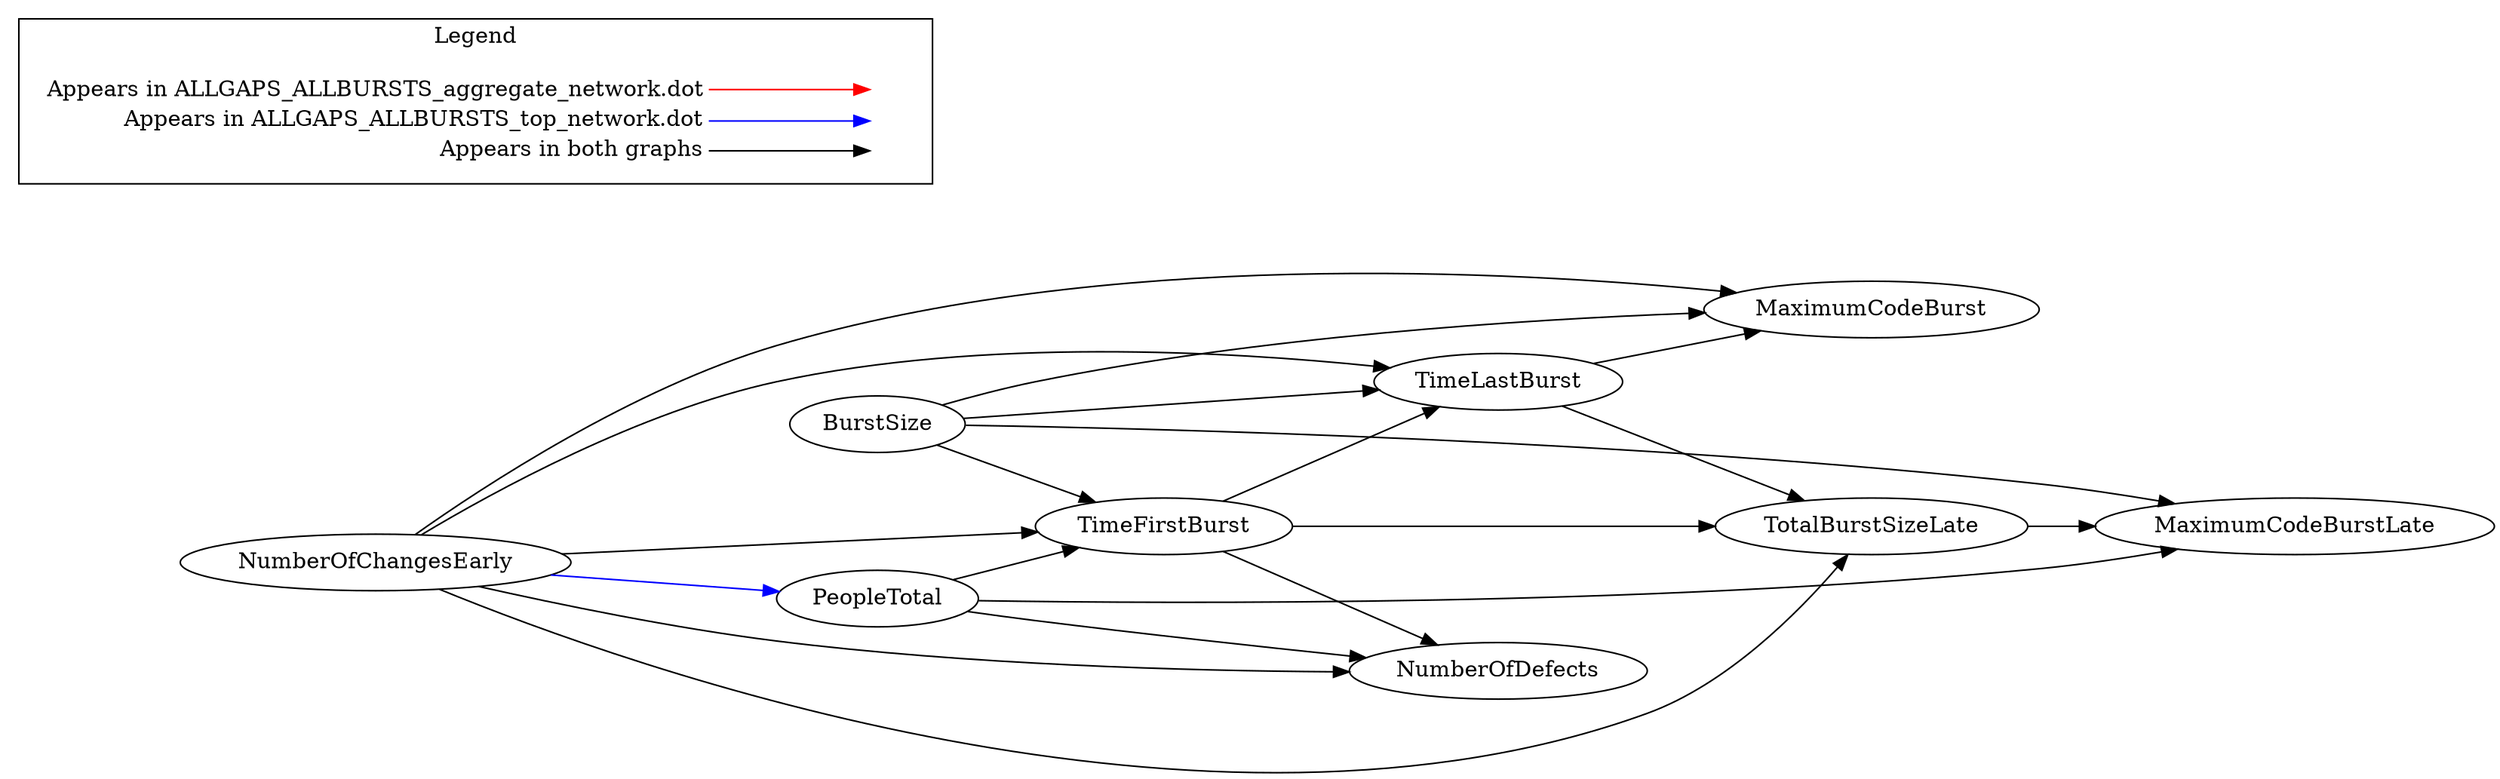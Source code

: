 digraph {
NumberOfChangesEarly -> MaximumCodeBurst[color="black"];
NumberOfChangesEarly -> NumberOfDefects[color="black"];
NumberOfChangesEarly -> TotalBurstSizeLate[color="black"];
NumberOfChangesEarly -> TimeLastBurst[color="black"];
NumberOfChangesEarly -> TimeFirstBurst[color="black"];
BurstSize -> MaximumCodeBurst[color="black"];
BurstSize -> TimeLastBurst[color="black"];
BurstSize -> TimeFirstBurst[color="black"];
TotalBurstSizeLate -> MaximumCodeBurstLate[color="black"];
TimeLastBurst -> MaximumCodeBurst[color="black"];
TimeLastBurst -> TotalBurstSizeLate[color="black"];
TimeFirstBurst -> NumberOfDefects[color="black"];
TimeFirstBurst -> TotalBurstSizeLate[color="black"];
TimeFirstBurst -> TimeLastBurst[color="black"];
PeopleTotal -> NumberOfDefects[color="black"];
PeopleTotal -> TimeFirstBurst[color="black"];
BurstSize -> MaximumCodeBurstLate[color="black"];
PeopleTotal -> MaximumCodeBurstLate[color="black"];
NumberOfChangesEarly -> PeopleTotal[color="blue"];

  rankdir=LR
  node [shape=plaintext]
  subgraph cluster_01 { 
    label = "Legend";
    key [label=<<table border="0" cellpadding="2" cellspacing="0" cellborder="0">
      <tr><td align="right" port="i1">Appears in ALLGAPS_ALLBURSTS_aggregate_network.dot</td></tr>
      <tr><td align="right" port="i2">Appears in ALLGAPS_ALLBURSTS_top_network.dot</td></tr>
      <tr><td align="right" port="i3">Appears in both graphs</td></tr>
      </table>>]
    key2 [label=<<table border="0" cellpadding="2" cellspacing="0" cellborder="0">
      <tr><td port="i1">&nbsp;</td></tr>
      <tr><td port="i2">&nbsp;</td></tr>
      <tr><td port="i3">&nbsp;</td></tr>
      </table>>]
    key:i1:e -> key2:i1:w [color=red]
    key:i2:e -> key2:i2:w [color=blue]
    key:i3:e -> key2:i3:w [color=black]
  }
}